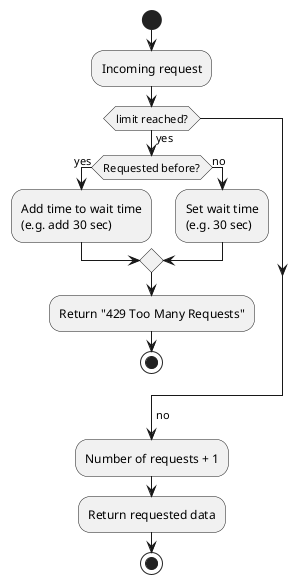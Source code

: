 @startuml

start

:Incoming request;
if (limit reached?) then (yes)
	if (Requested before?) then (yes)
		:Add time to wait time\n(e.g. add 30 sec);
	else (no)
		:Set wait time\n(e.g. 30 sec);
	endif
	:Return "429 Too Many Requests";
	stop
endif
->no;
:Number of requests + 1;
:Return requested data;
stop

@enduml